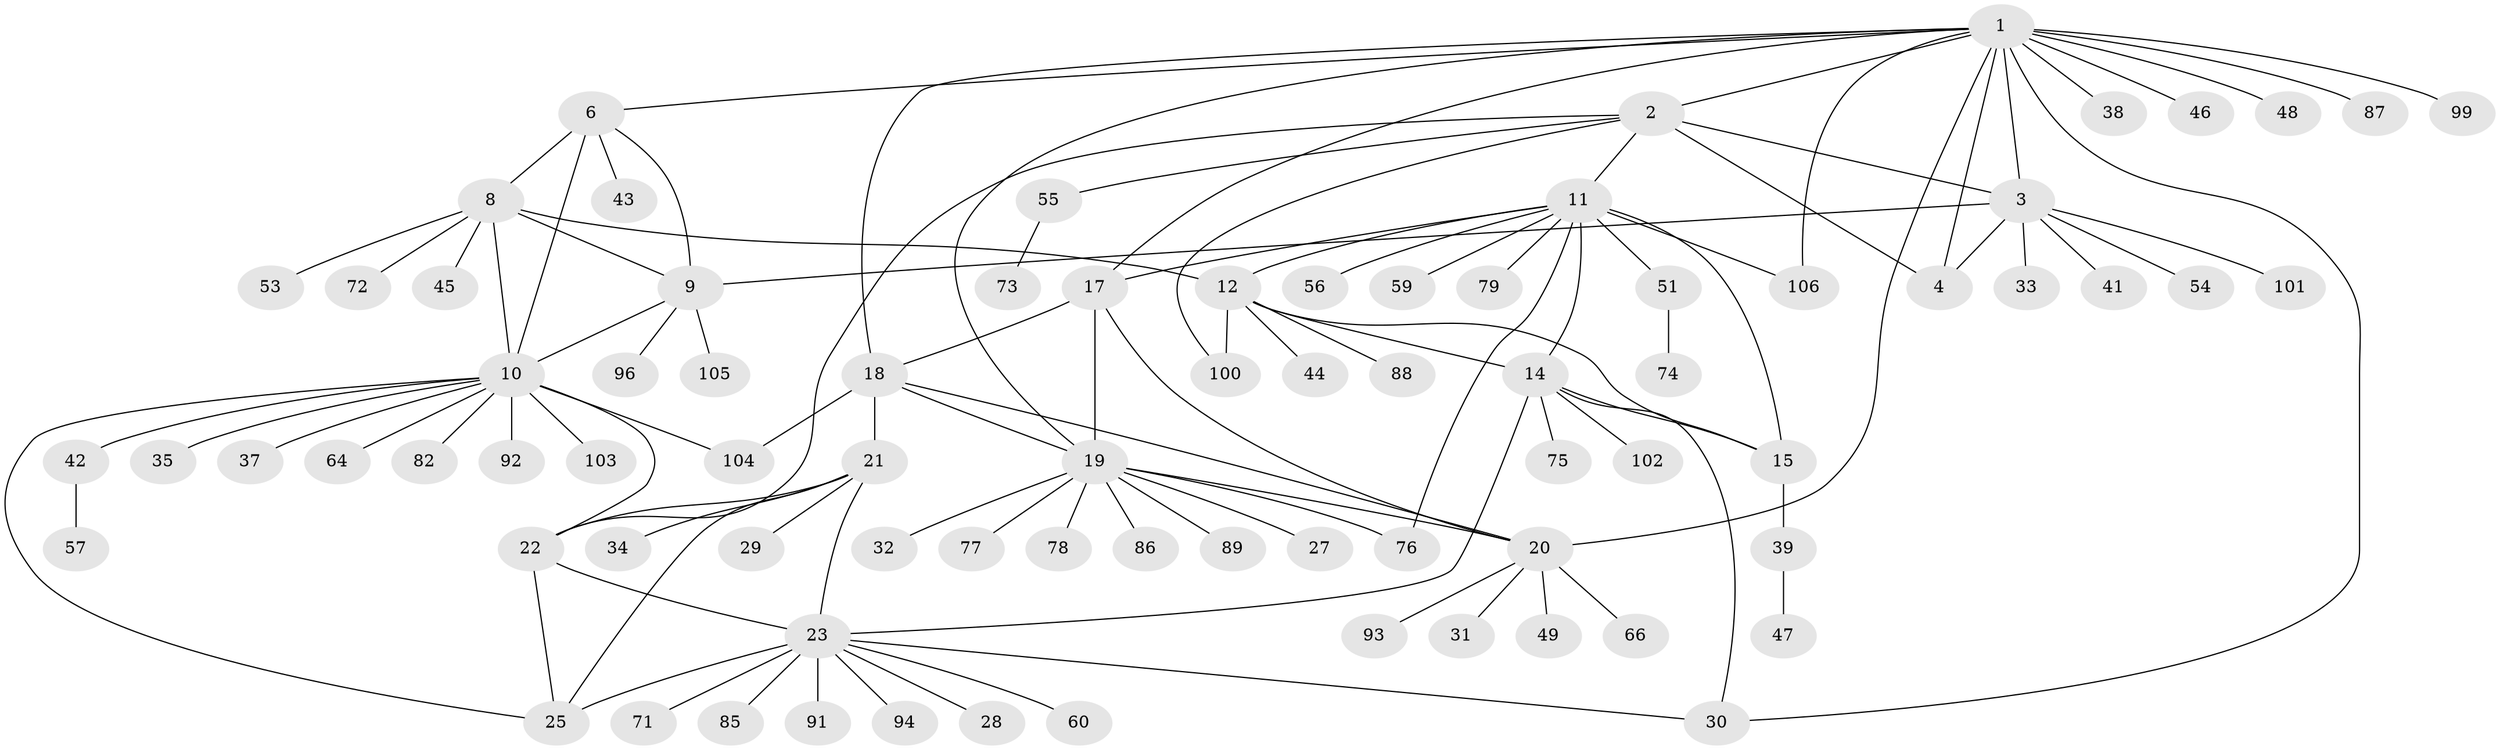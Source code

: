 // original degree distribution, {8: 0.08490566037735849, 9: 0.03773584905660377, 6: 0.04716981132075472, 5: 0.02830188679245283, 7: 0.02830188679245283, 11: 0.018867924528301886, 1: 0.5754716981132075, 3: 0.02830188679245283, 2: 0.1509433962264151}
// Generated by graph-tools (version 1.1) at 2025/42/03/06/25 10:42:07]
// undirected, 79 vertices, 109 edges
graph export_dot {
graph [start="1"]
  node [color=gray90,style=filled];
  1 [super="+16"];
  2 [super="+36"];
  3 [super="+5"];
  4 [super="+63"];
  6 [super="+7"];
  8 [super="+58"];
  9 [super="+90"];
  10 [super="+26"];
  11 [super="+13"];
  12 [super="+68"];
  14 [super="+80"];
  15 [super="+81"];
  17 [super="+50"];
  18 [super="+69"];
  19 [super="+67"];
  20 [super="+70"];
  21 [super="+95"];
  22;
  23 [super="+24"];
  25 [super="+40"];
  27;
  28;
  29;
  30 [super="+52"];
  31;
  32;
  33 [super="+62"];
  34;
  35;
  37;
  38 [super="+65"];
  39;
  41;
  42;
  43;
  44;
  45;
  46;
  47;
  48;
  49;
  51 [super="+84"];
  53;
  54 [super="+83"];
  55 [super="+61"];
  56;
  57;
  59;
  60;
  64;
  66;
  71 [super="+98"];
  72;
  73;
  74;
  75;
  76 [super="+97"];
  77;
  78;
  79;
  82;
  85;
  86;
  87;
  88;
  89;
  91;
  92;
  93;
  94;
  96;
  99;
  100;
  101;
  102;
  103;
  104;
  105;
  106;
  1 -- 2;
  1 -- 3 [weight=2];
  1 -- 4;
  1 -- 87 [weight=2];
  1 -- 99;
  1 -- 6;
  1 -- 38;
  1 -- 106;
  1 -- 46;
  1 -- 48;
  1 -- 17;
  1 -- 18;
  1 -- 19;
  1 -- 20;
  1 -- 30;
  2 -- 3 [weight=2];
  2 -- 4;
  2 -- 11;
  2 -- 22;
  2 -- 55;
  2 -- 100;
  3 -- 4 [weight=2];
  3 -- 54;
  3 -- 101;
  3 -- 33;
  3 -- 9;
  3 -- 41;
  6 -- 8 [weight=2];
  6 -- 9 [weight=2];
  6 -- 10 [weight=2];
  6 -- 43;
  8 -- 9;
  8 -- 10;
  8 -- 12;
  8 -- 45;
  8 -- 53;
  8 -- 72;
  9 -- 10;
  9 -- 96;
  9 -- 105;
  10 -- 25;
  10 -- 64;
  10 -- 82;
  10 -- 35;
  10 -- 37;
  10 -- 103;
  10 -- 104;
  10 -- 42;
  10 -- 22;
  10 -- 92;
  11 -- 12 [weight=2];
  11 -- 14 [weight=2];
  11 -- 15 [weight=2];
  11 -- 56;
  11 -- 59;
  11 -- 76;
  11 -- 79;
  11 -- 17;
  11 -- 51;
  11 -- 106;
  12 -- 14;
  12 -- 15;
  12 -- 44;
  12 -- 100;
  12 -- 88;
  14 -- 15;
  14 -- 23;
  14 -- 30;
  14 -- 75;
  14 -- 102;
  15 -- 39;
  17 -- 18;
  17 -- 19;
  17 -- 20;
  18 -- 19;
  18 -- 20;
  18 -- 21;
  18 -- 104;
  19 -- 20;
  19 -- 27;
  19 -- 32;
  19 -- 76;
  19 -- 78;
  19 -- 86;
  19 -- 89;
  19 -- 77;
  20 -- 31;
  20 -- 49;
  20 -- 66;
  20 -- 93;
  21 -- 22;
  21 -- 23 [weight=2];
  21 -- 25;
  21 -- 29;
  21 -- 34;
  22 -- 23 [weight=2];
  22 -- 25;
  23 -- 25 [weight=2];
  23 -- 30;
  23 -- 91;
  23 -- 94;
  23 -- 71;
  23 -- 28;
  23 -- 85;
  23 -- 60;
  39 -- 47;
  42 -- 57;
  51 -- 74;
  55 -- 73;
}
